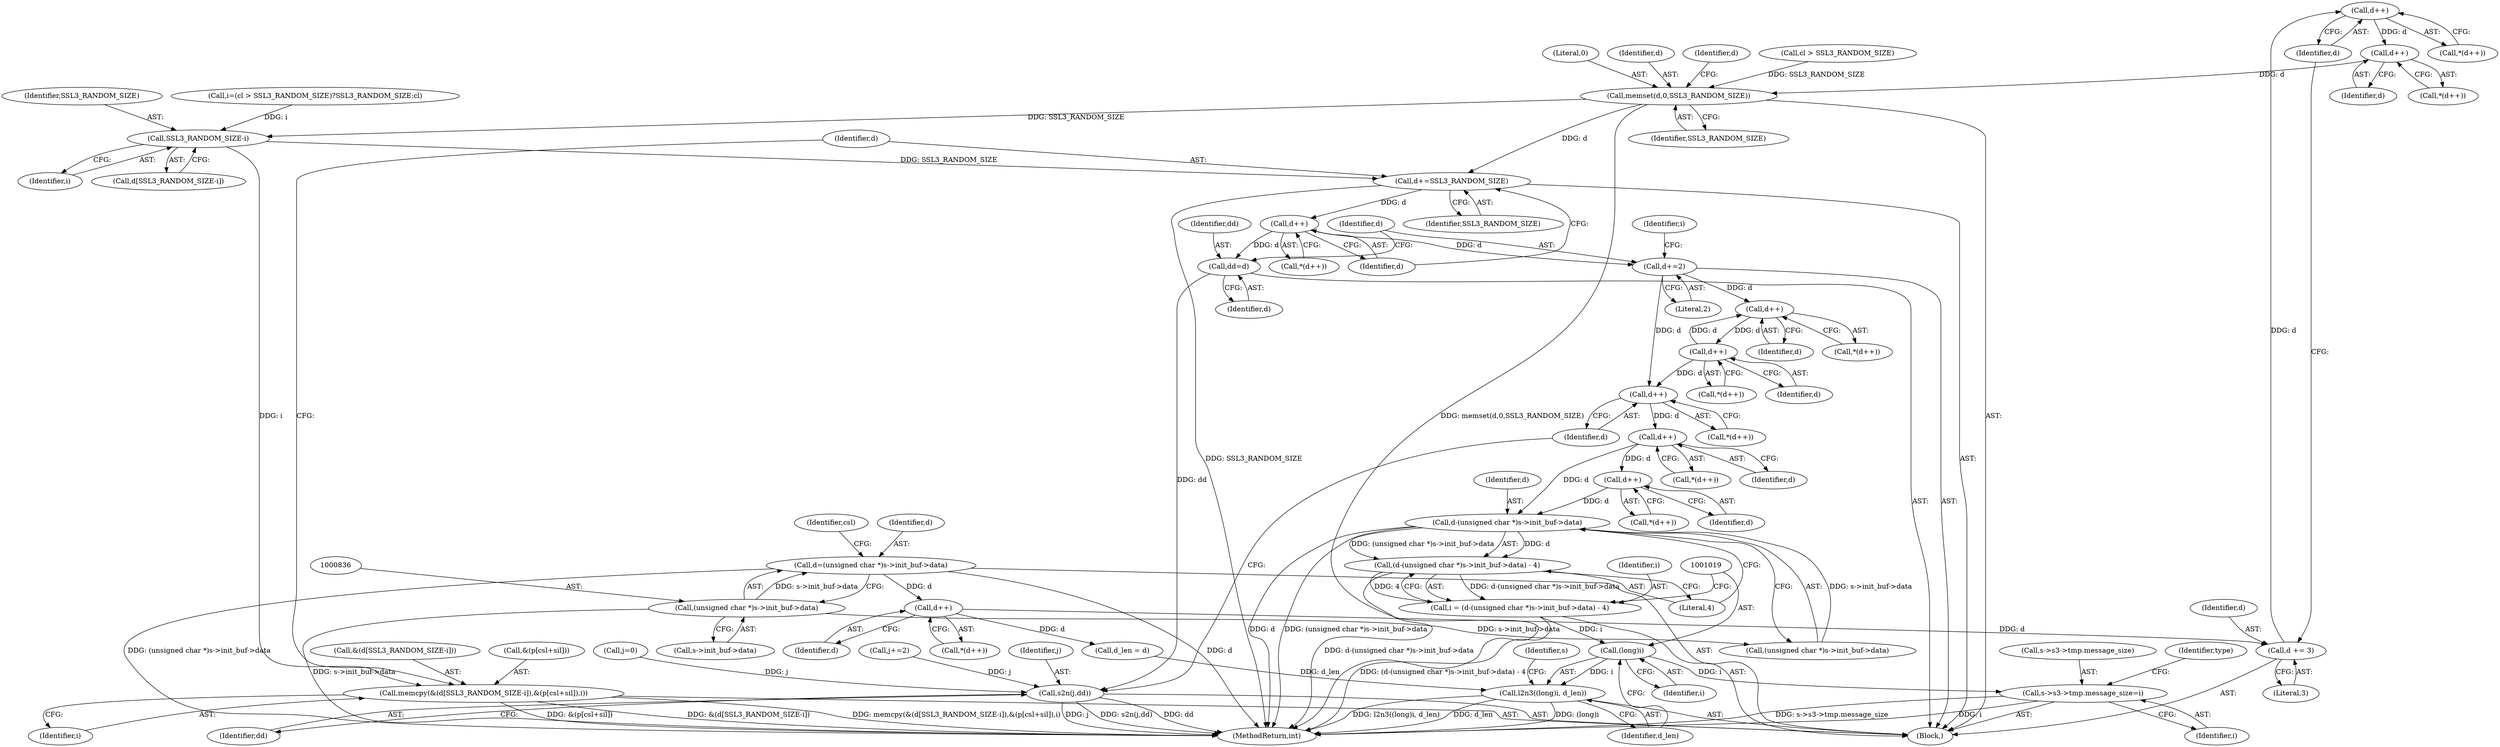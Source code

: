 digraph "0_openssl_6ce9687b5aba5391fc0de50e18779eb676d0e04d@pointer" {
"1000872" [label="(Call,d++)"];
"1000867" [label="(Call,d += 3)"];
"1000861" [label="(Call,d++)"];
"1000833" [label="(Call,d=(unsigned char *)s->init_buf->data)"];
"1000835" [label="(Call,(unsigned char *)s->init_buf->data)"];
"1000877" [label="(Call,d++)"];
"1000890" [label="(Call,memset(d,0,SSL3_RANDOM_SIZE))"];
"1000898" [label="(Call,SSL3_RANDOM_SIZE-i)"];
"1000894" [label="(Call,memcpy(&(d[SSL3_RANDOM_SIZE-i]),&(p[csl+sil]),i))"];
"1000908" [label="(Call,d+=SSL3_RANDOM_SIZE)"];
"1000913" [label="(Call,d++)"];
"1000919" [label="(Call,dd=d)"];
"1000964" [label="(Call,s2n(j,dd))"];
"1000922" [label="(Call,d+=2)"];
"1000945" [label="(Call,d++)"];
"1000954" [label="(Call,d++)"];
"1000969" [label="(Call,d++)"];
"1000974" [label="(Call,d++)"];
"1000999" [label="(Call,d++)"];
"1001007" [label="(Call,d-(unsigned char *)s->init_buf->data)"];
"1001006" [label="(Call,(d-(unsigned char *)s->init_buf->data) - 4)"];
"1001004" [label="(Call,i = (d-(unsigned char *)s->init_buf->data) - 4)"];
"1001018" [label="(Call,(long)i)"];
"1001017" [label="(Call,l2n3((long)i, d_len))"];
"1001040" [label="(Call,s->s3->tmp.message_size=i)"];
"1000882" [label="(Call,i=(cl > SSL3_RANDOM_SIZE)?SSL3_RANDOM_SIZE:cl)"];
"1000869" [label="(Literal,3)"];
"1000897" [label="(Identifier,d)"];
"1001000" [label="(Identifier,d)"];
"1001005" [label="(Identifier,i)"];
"1000999" [label="(Call,d++)"];
"1000968" [label="(Call,*(d++))"];
"1001016" [label="(Literal,4)"];
"1000908" [label="(Call,d+=SSL3_RANDOM_SIZE)"];
"1000901" [label="(Call,&(p[csl+sil]))"];
"1000974" [label="(Call,d++)"];
"1000964" [label="(Call,s2n(j,dd))"];
"1000924" [label="(Literal,2)"];
"1000893" [label="(Identifier,SSL3_RANDOM_SIZE)"];
"1000898" [label="(Call,SSL3_RANDOM_SIZE-i)"];
"1000834" [label="(Identifier,d)"];
"1000885" [label="(Call,cl > SSL3_RANDOM_SIZE)"];
"1000961" [label="(Call,j+=2)"];
"1000872" [label="(Call,d++)"];
"1001008" [label="(Identifier,d)"];
"1000907" [label="(Identifier,i)"];
"1000878" [label="(Identifier,d)"];
"1000861" [label="(Call,d++)"];
"1001021" [label="(Identifier,d_len)"];
"1000910" [label="(Identifier,SSL3_RANDOM_SIZE)"];
"1001246" [label="(MethodReturn,int)"];
"1001006" [label="(Call,(d-(unsigned char *)s->init_buf->data) - 4)"];
"1000894" [label="(Call,memcpy(&(d[SSL3_RANDOM_SIZE-i]),&(p[csl+sil]),i))"];
"1000912" [label="(Call,*(d++))"];
"1000900" [label="(Identifier,i)"];
"1000945" [label="(Call,d++)"];
"1000871" [label="(Call,*(d++))"];
"1001051" [label="(Identifier,type)"];
"1000973" [label="(Call,*(d++))"];
"1001041" [label="(Call,s->s3->tmp.message_size)"];
"1001048" [label="(Identifier,i)"];
"1000868" [label="(Identifier,d)"];
"1000920" [label="(Identifier,dd)"];
"1000860" [label="(Call,*(d++))"];
"1001018" [label="(Call,(long)i)"];
"1000835" [label="(Call,(unsigned char *)s->init_buf->data)"];
"1000864" [label="(Call,d_len = d)"];
"1000923" [label="(Identifier,d)"];
"1001040" [label="(Call,s->s3->tmp.message_size=i)"];
"1000965" [label="(Identifier,j)"];
"1000921" [label="(Identifier,d)"];
"1000890" [label="(Call,memset(d,0,SSL3_RANDOM_SIZE))"];
"1000899" [label="(Identifier,SSL3_RANDOM_SIZE)"];
"1000896" [label="(Call,d[SSL3_RANDOM_SIZE-i])"];
"1000913" [label="(Call,d++)"];
"1001007" [label="(Call,d-(unsigned char *)s->init_buf->data)"];
"1000954" [label="(Call,d++)"];
"1000909" [label="(Identifier,d)"];
"1000953" [label="(Call,*(d++))"];
"1001004" [label="(Call,i = (d-(unsigned char *)s->init_buf->data) - 4)"];
"1000955" [label="(Identifier,d)"];
"1000946" [label="(Identifier,d)"];
"1000969" [label="(Call,d++)"];
"1000998" [label="(Call,*(d++))"];
"1001009" [label="(Call,(unsigned char *)s->init_buf->data)"];
"1000927" [label="(Identifier,i)"];
"1000876" [label="(Call,*(d++))"];
"1000873" [label="(Identifier,d)"];
"1001026" [label="(Identifier,s)"];
"1000944" [label="(Call,*(d++))"];
"1000966" [label="(Identifier,dd)"];
"1000892" [label="(Literal,0)"];
"1000922" [label="(Call,d+=2)"];
"1000867" [label="(Call,d += 3)"];
"1000877" [label="(Call,d++)"];
"1000895" [label="(Call,&(d[SSL3_RANDOM_SIZE-i]))"];
"1000975" [label="(Identifier,d)"];
"1000713" [label="(Block,)"];
"1000837" [label="(Call,s->init_buf->data)"];
"1001017" [label="(Call,l2n3((long)i, d_len))"];
"1000919" [label="(Call,dd=d)"];
"1000833" [label="(Call,d=(unsigned char *)s->init_buf->data)"];
"1000891" [label="(Identifier,d)"];
"1000916" [label="(Call,j=0)"];
"1000862" [label="(Identifier,d)"];
"1000970" [label="(Identifier,d)"];
"1000845" [label="(Identifier,csl)"];
"1000914" [label="(Identifier,d)"];
"1001020" [label="(Identifier,i)"];
"1000872" -> "1000871"  [label="AST: "];
"1000872" -> "1000873"  [label="CFG: "];
"1000873" -> "1000872"  [label="AST: "];
"1000871" -> "1000872"  [label="CFG: "];
"1000867" -> "1000872"  [label="DDG: d"];
"1000872" -> "1000877"  [label="DDG: d"];
"1000867" -> "1000713"  [label="AST: "];
"1000867" -> "1000869"  [label="CFG: "];
"1000868" -> "1000867"  [label="AST: "];
"1000869" -> "1000867"  [label="AST: "];
"1000873" -> "1000867"  [label="CFG: "];
"1000861" -> "1000867"  [label="DDG: d"];
"1000861" -> "1000860"  [label="AST: "];
"1000861" -> "1000862"  [label="CFG: "];
"1000862" -> "1000861"  [label="AST: "];
"1000860" -> "1000861"  [label="CFG: "];
"1000833" -> "1000861"  [label="DDG: d"];
"1000861" -> "1000864"  [label="DDG: d"];
"1000833" -> "1000713"  [label="AST: "];
"1000833" -> "1000835"  [label="CFG: "];
"1000834" -> "1000833"  [label="AST: "];
"1000835" -> "1000833"  [label="AST: "];
"1000845" -> "1000833"  [label="CFG: "];
"1000833" -> "1001246"  [label="DDG: d"];
"1000833" -> "1001246"  [label="DDG: (unsigned char *)s->init_buf->data"];
"1000835" -> "1000833"  [label="DDG: s->init_buf->data"];
"1000835" -> "1000837"  [label="CFG: "];
"1000836" -> "1000835"  [label="AST: "];
"1000837" -> "1000835"  [label="AST: "];
"1000835" -> "1001246"  [label="DDG: s->init_buf->data"];
"1000835" -> "1001009"  [label="DDG: s->init_buf->data"];
"1000877" -> "1000876"  [label="AST: "];
"1000877" -> "1000878"  [label="CFG: "];
"1000878" -> "1000877"  [label="AST: "];
"1000876" -> "1000877"  [label="CFG: "];
"1000877" -> "1000890"  [label="DDG: d"];
"1000890" -> "1000713"  [label="AST: "];
"1000890" -> "1000893"  [label="CFG: "];
"1000891" -> "1000890"  [label="AST: "];
"1000892" -> "1000890"  [label="AST: "];
"1000893" -> "1000890"  [label="AST: "];
"1000897" -> "1000890"  [label="CFG: "];
"1000890" -> "1001246"  [label="DDG: memset(d,0,SSL3_RANDOM_SIZE)"];
"1000885" -> "1000890"  [label="DDG: SSL3_RANDOM_SIZE"];
"1000890" -> "1000898"  [label="DDG: SSL3_RANDOM_SIZE"];
"1000890" -> "1000908"  [label="DDG: d"];
"1000898" -> "1000896"  [label="AST: "];
"1000898" -> "1000900"  [label="CFG: "];
"1000899" -> "1000898"  [label="AST: "];
"1000900" -> "1000898"  [label="AST: "];
"1000896" -> "1000898"  [label="CFG: "];
"1000882" -> "1000898"  [label="DDG: i"];
"1000898" -> "1000894"  [label="DDG: i"];
"1000898" -> "1000908"  [label="DDG: SSL3_RANDOM_SIZE"];
"1000894" -> "1000713"  [label="AST: "];
"1000894" -> "1000907"  [label="CFG: "];
"1000895" -> "1000894"  [label="AST: "];
"1000901" -> "1000894"  [label="AST: "];
"1000907" -> "1000894"  [label="AST: "];
"1000909" -> "1000894"  [label="CFG: "];
"1000894" -> "1001246"  [label="DDG: &(d[SSL3_RANDOM_SIZE-i])"];
"1000894" -> "1001246"  [label="DDG: memcpy(&(d[SSL3_RANDOM_SIZE-i]),&(p[csl+sil]),i)"];
"1000894" -> "1001246"  [label="DDG: &(p[csl+sil])"];
"1000908" -> "1000713"  [label="AST: "];
"1000908" -> "1000910"  [label="CFG: "];
"1000909" -> "1000908"  [label="AST: "];
"1000910" -> "1000908"  [label="AST: "];
"1000914" -> "1000908"  [label="CFG: "];
"1000908" -> "1001246"  [label="DDG: SSL3_RANDOM_SIZE"];
"1000908" -> "1000913"  [label="DDG: d"];
"1000913" -> "1000912"  [label="AST: "];
"1000913" -> "1000914"  [label="CFG: "];
"1000914" -> "1000913"  [label="AST: "];
"1000912" -> "1000913"  [label="CFG: "];
"1000913" -> "1000919"  [label="DDG: d"];
"1000913" -> "1000922"  [label="DDG: d"];
"1000919" -> "1000713"  [label="AST: "];
"1000919" -> "1000921"  [label="CFG: "];
"1000920" -> "1000919"  [label="AST: "];
"1000921" -> "1000919"  [label="AST: "];
"1000923" -> "1000919"  [label="CFG: "];
"1000919" -> "1000964"  [label="DDG: dd"];
"1000964" -> "1000713"  [label="AST: "];
"1000964" -> "1000966"  [label="CFG: "];
"1000965" -> "1000964"  [label="AST: "];
"1000966" -> "1000964"  [label="AST: "];
"1000970" -> "1000964"  [label="CFG: "];
"1000964" -> "1001246"  [label="DDG: j"];
"1000964" -> "1001246"  [label="DDG: s2n(j,dd)"];
"1000964" -> "1001246"  [label="DDG: dd"];
"1000961" -> "1000964"  [label="DDG: j"];
"1000916" -> "1000964"  [label="DDG: j"];
"1000922" -> "1000713"  [label="AST: "];
"1000922" -> "1000924"  [label="CFG: "];
"1000923" -> "1000922"  [label="AST: "];
"1000924" -> "1000922"  [label="AST: "];
"1000927" -> "1000922"  [label="CFG: "];
"1000922" -> "1000945"  [label="DDG: d"];
"1000922" -> "1000969"  [label="DDG: d"];
"1000945" -> "1000944"  [label="AST: "];
"1000945" -> "1000946"  [label="CFG: "];
"1000946" -> "1000945"  [label="AST: "];
"1000944" -> "1000945"  [label="CFG: "];
"1000954" -> "1000945"  [label="DDG: d"];
"1000945" -> "1000954"  [label="DDG: d"];
"1000954" -> "1000953"  [label="AST: "];
"1000954" -> "1000955"  [label="CFG: "];
"1000955" -> "1000954"  [label="AST: "];
"1000953" -> "1000954"  [label="CFG: "];
"1000954" -> "1000969"  [label="DDG: d"];
"1000969" -> "1000968"  [label="AST: "];
"1000969" -> "1000970"  [label="CFG: "];
"1000970" -> "1000969"  [label="AST: "];
"1000968" -> "1000969"  [label="CFG: "];
"1000969" -> "1000974"  [label="DDG: d"];
"1000974" -> "1000973"  [label="AST: "];
"1000974" -> "1000975"  [label="CFG: "];
"1000975" -> "1000974"  [label="AST: "];
"1000973" -> "1000974"  [label="CFG: "];
"1000974" -> "1000999"  [label="DDG: d"];
"1000974" -> "1001007"  [label="DDG: d"];
"1000999" -> "1000998"  [label="AST: "];
"1000999" -> "1001000"  [label="CFG: "];
"1001000" -> "1000999"  [label="AST: "];
"1000998" -> "1000999"  [label="CFG: "];
"1000999" -> "1001007"  [label="DDG: d"];
"1001007" -> "1001006"  [label="AST: "];
"1001007" -> "1001009"  [label="CFG: "];
"1001008" -> "1001007"  [label="AST: "];
"1001009" -> "1001007"  [label="AST: "];
"1001016" -> "1001007"  [label="CFG: "];
"1001007" -> "1001246"  [label="DDG: d"];
"1001007" -> "1001246"  [label="DDG: (unsigned char *)s->init_buf->data"];
"1001007" -> "1001006"  [label="DDG: d"];
"1001007" -> "1001006"  [label="DDG: (unsigned char *)s->init_buf->data"];
"1001009" -> "1001007"  [label="DDG: s->init_buf->data"];
"1001006" -> "1001004"  [label="AST: "];
"1001006" -> "1001016"  [label="CFG: "];
"1001016" -> "1001006"  [label="AST: "];
"1001004" -> "1001006"  [label="CFG: "];
"1001006" -> "1001246"  [label="DDG: d-(unsigned char *)s->init_buf->data"];
"1001006" -> "1001004"  [label="DDG: d-(unsigned char *)s->init_buf->data"];
"1001006" -> "1001004"  [label="DDG: 4"];
"1001004" -> "1000713"  [label="AST: "];
"1001005" -> "1001004"  [label="AST: "];
"1001019" -> "1001004"  [label="CFG: "];
"1001004" -> "1001246"  [label="DDG: (d-(unsigned char *)s->init_buf->data) - 4"];
"1001004" -> "1001018"  [label="DDG: i"];
"1001018" -> "1001017"  [label="AST: "];
"1001018" -> "1001020"  [label="CFG: "];
"1001019" -> "1001018"  [label="AST: "];
"1001020" -> "1001018"  [label="AST: "];
"1001021" -> "1001018"  [label="CFG: "];
"1001018" -> "1001017"  [label="DDG: i"];
"1001018" -> "1001040"  [label="DDG: i"];
"1001017" -> "1000713"  [label="AST: "];
"1001017" -> "1001021"  [label="CFG: "];
"1001021" -> "1001017"  [label="AST: "];
"1001026" -> "1001017"  [label="CFG: "];
"1001017" -> "1001246"  [label="DDG: d_len"];
"1001017" -> "1001246"  [label="DDG: (long)i"];
"1001017" -> "1001246"  [label="DDG: l2n3((long)i, d_len)"];
"1000864" -> "1001017"  [label="DDG: d_len"];
"1001040" -> "1000713"  [label="AST: "];
"1001040" -> "1001048"  [label="CFG: "];
"1001041" -> "1001040"  [label="AST: "];
"1001048" -> "1001040"  [label="AST: "];
"1001051" -> "1001040"  [label="CFG: "];
"1001040" -> "1001246"  [label="DDG: s->s3->tmp.message_size"];
"1001040" -> "1001246"  [label="DDG: i"];
}
